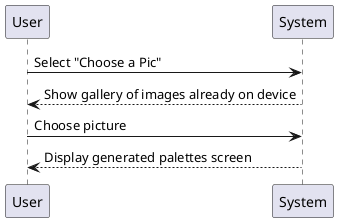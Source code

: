 @startuml
User -> System: Select "Choose a Pic"
System --> User: Show gallery of images already on device

User -> System: Choose picture
System --> User: Display generated palettes screen
@enduml